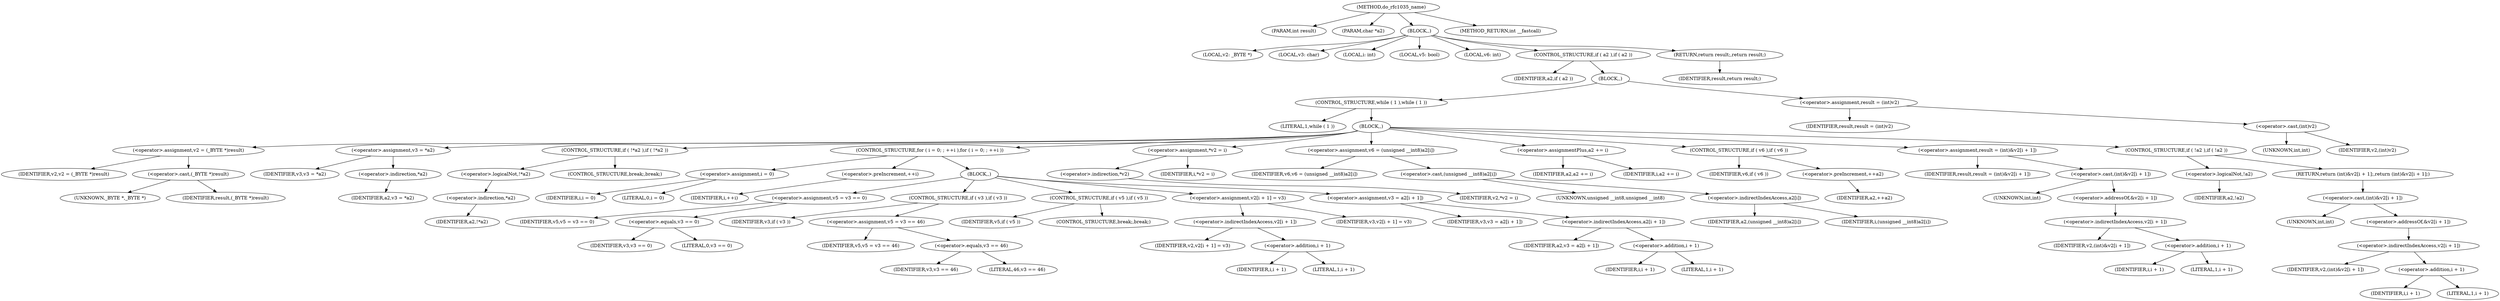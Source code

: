 digraph do_rfc1035_name {  
"1000106" [label = "(METHOD,do_rfc1035_name)" ]
"1000107" [label = "(PARAM,int result)" ]
"1000108" [label = "(PARAM,char *a2)" ]
"1000109" [label = "(BLOCK,,)" ]
"1000110" [label = "(LOCAL,v2: _BYTE *)" ]
"1000111" [label = "(LOCAL,v3: char)" ]
"1000112" [label = "(LOCAL,i: int)" ]
"1000113" [label = "(LOCAL,v5: bool)" ]
"1000114" [label = "(LOCAL,v6: int)" ]
"1000115" [label = "(CONTROL_STRUCTURE,if ( a2 ),if ( a2 ))" ]
"1000116" [label = "(IDENTIFIER,a2,if ( a2 ))" ]
"1000117" [label = "(BLOCK,,)" ]
"1000118" [label = "(CONTROL_STRUCTURE,while ( 1 ),while ( 1 ))" ]
"1000119" [label = "(LITERAL,1,while ( 1 ))" ]
"1000120" [label = "(BLOCK,,)" ]
"1000121" [label = "(<operator>.assignment,v2 = (_BYTE *)result)" ]
"1000122" [label = "(IDENTIFIER,v2,v2 = (_BYTE *)result)" ]
"1000123" [label = "(<operator>.cast,(_BYTE *)result)" ]
"1000124" [label = "(UNKNOWN,_BYTE *,_BYTE *)" ]
"1000125" [label = "(IDENTIFIER,result,(_BYTE *)result)" ]
"1000126" [label = "(<operator>.assignment,v3 = *a2)" ]
"1000127" [label = "(IDENTIFIER,v3,v3 = *a2)" ]
"1000128" [label = "(<operator>.indirection,*a2)" ]
"1000129" [label = "(IDENTIFIER,a2,v3 = *a2)" ]
"1000130" [label = "(CONTROL_STRUCTURE,if ( !*a2 ),if ( !*a2 ))" ]
"1000131" [label = "(<operator>.logicalNot,!*a2)" ]
"1000132" [label = "(<operator>.indirection,*a2)" ]
"1000133" [label = "(IDENTIFIER,a2,!*a2)" ]
"1000134" [label = "(CONTROL_STRUCTURE,break;,break;)" ]
"1000135" [label = "(CONTROL_STRUCTURE,for ( i = 0; ; ++i ),for ( i = 0; ; ++i ))" ]
"1000136" [label = "(<operator>.assignment,i = 0)" ]
"1000137" [label = "(IDENTIFIER,i,i = 0)" ]
"1000138" [label = "(LITERAL,0,i = 0)" ]
"1000139" [label = "(<operator>.preIncrement,++i)" ]
"1000140" [label = "(IDENTIFIER,i,++i)" ]
"1000141" [label = "(BLOCK,,)" ]
"1000142" [label = "(<operator>.assignment,v5 = v3 == 0)" ]
"1000143" [label = "(IDENTIFIER,v5,v5 = v3 == 0)" ]
"1000144" [label = "(<operator>.equals,v3 == 0)" ]
"1000145" [label = "(IDENTIFIER,v3,v3 == 0)" ]
"1000146" [label = "(LITERAL,0,v3 == 0)" ]
"1000147" [label = "(CONTROL_STRUCTURE,if ( v3 ),if ( v3 ))" ]
"1000148" [label = "(IDENTIFIER,v3,if ( v3 ))" ]
"1000149" [label = "(<operator>.assignment,v5 = v3 == 46)" ]
"1000150" [label = "(IDENTIFIER,v5,v5 = v3 == 46)" ]
"1000151" [label = "(<operator>.equals,v3 == 46)" ]
"1000152" [label = "(IDENTIFIER,v3,v3 == 46)" ]
"1000153" [label = "(LITERAL,46,v3 == 46)" ]
"1000154" [label = "(CONTROL_STRUCTURE,if ( v5 ),if ( v5 ))" ]
"1000155" [label = "(IDENTIFIER,v5,if ( v5 ))" ]
"1000156" [label = "(CONTROL_STRUCTURE,break;,break;)" ]
"1000157" [label = "(<operator>.assignment,v2[i + 1] = v3)" ]
"1000158" [label = "(<operator>.indirectIndexAccess,v2[i + 1])" ]
"1000159" [label = "(IDENTIFIER,v2,v2[i + 1] = v3)" ]
"1000160" [label = "(<operator>.addition,i + 1)" ]
"1000161" [label = "(IDENTIFIER,i,i + 1)" ]
"1000162" [label = "(LITERAL,1,i + 1)" ]
"1000163" [label = "(IDENTIFIER,v3,v2[i + 1] = v3)" ]
"1000164" [label = "(<operator>.assignment,v3 = a2[i + 1])" ]
"1000165" [label = "(IDENTIFIER,v3,v3 = a2[i + 1])" ]
"1000166" [label = "(<operator>.indirectIndexAccess,a2[i + 1])" ]
"1000167" [label = "(IDENTIFIER,a2,v3 = a2[i + 1])" ]
"1000168" [label = "(<operator>.addition,i + 1)" ]
"1000169" [label = "(IDENTIFIER,i,i + 1)" ]
"1000170" [label = "(LITERAL,1,i + 1)" ]
"1000171" [label = "(<operator>.assignment,*v2 = i)" ]
"1000172" [label = "(<operator>.indirection,*v2)" ]
"1000173" [label = "(IDENTIFIER,v2,*v2 = i)" ]
"1000174" [label = "(IDENTIFIER,i,*v2 = i)" ]
"1000175" [label = "(<operator>.assignment,v6 = (unsigned __int8)a2[i])" ]
"1000176" [label = "(IDENTIFIER,v6,v6 = (unsigned __int8)a2[i])" ]
"1000177" [label = "(<operator>.cast,(unsigned __int8)a2[i])" ]
"1000178" [label = "(UNKNOWN,unsigned __int8,unsigned __int8)" ]
"1000179" [label = "(<operator>.indirectIndexAccess,a2[i])" ]
"1000180" [label = "(IDENTIFIER,a2,(unsigned __int8)a2[i])" ]
"1000181" [label = "(IDENTIFIER,i,(unsigned __int8)a2[i])" ]
"1000182" [label = "(<operator>.assignmentPlus,a2 += i)" ]
"1000183" [label = "(IDENTIFIER,a2,a2 += i)" ]
"1000184" [label = "(IDENTIFIER,i,a2 += i)" ]
"1000185" [label = "(CONTROL_STRUCTURE,if ( v6 ),if ( v6 ))" ]
"1000186" [label = "(IDENTIFIER,v6,if ( v6 ))" ]
"1000187" [label = "(<operator>.preIncrement,++a2)" ]
"1000188" [label = "(IDENTIFIER,a2,++a2)" ]
"1000189" [label = "(<operator>.assignment,result = (int)&v2[i + 1])" ]
"1000190" [label = "(IDENTIFIER,result,result = (int)&v2[i + 1])" ]
"1000191" [label = "(<operator>.cast,(int)&v2[i + 1])" ]
"1000192" [label = "(UNKNOWN,int,int)" ]
"1000193" [label = "(<operator>.addressOf,&v2[i + 1])" ]
"1000194" [label = "(<operator>.indirectIndexAccess,v2[i + 1])" ]
"1000195" [label = "(IDENTIFIER,v2,(int)&v2[i + 1])" ]
"1000196" [label = "(<operator>.addition,i + 1)" ]
"1000197" [label = "(IDENTIFIER,i,i + 1)" ]
"1000198" [label = "(LITERAL,1,i + 1)" ]
"1000199" [label = "(CONTROL_STRUCTURE,if ( !a2 ),if ( !a2 ))" ]
"1000200" [label = "(<operator>.logicalNot,!a2)" ]
"1000201" [label = "(IDENTIFIER,a2,!a2)" ]
"1000202" [label = "(RETURN,return (int)&v2[i + 1];,return (int)&v2[i + 1];)" ]
"1000203" [label = "(<operator>.cast,(int)&v2[i + 1])" ]
"1000204" [label = "(UNKNOWN,int,int)" ]
"1000205" [label = "(<operator>.addressOf,&v2[i + 1])" ]
"1000206" [label = "(<operator>.indirectIndexAccess,v2[i + 1])" ]
"1000207" [label = "(IDENTIFIER,v2,(int)&v2[i + 1])" ]
"1000208" [label = "(<operator>.addition,i + 1)" ]
"1000209" [label = "(IDENTIFIER,i,i + 1)" ]
"1000210" [label = "(LITERAL,1,i + 1)" ]
"1000211" [label = "(<operator>.assignment,result = (int)v2)" ]
"1000212" [label = "(IDENTIFIER,result,result = (int)v2)" ]
"1000213" [label = "(<operator>.cast,(int)v2)" ]
"1000214" [label = "(UNKNOWN,int,int)" ]
"1000215" [label = "(IDENTIFIER,v2,(int)v2)" ]
"1000216" [label = "(RETURN,return result;,return result;)" ]
"1000217" [label = "(IDENTIFIER,result,return result;)" ]
"1000218" [label = "(METHOD_RETURN,int __fastcall)" ]
  "1000106" -> "1000107" 
  "1000106" -> "1000108" 
  "1000106" -> "1000109" 
  "1000106" -> "1000218" 
  "1000109" -> "1000110" 
  "1000109" -> "1000111" 
  "1000109" -> "1000112" 
  "1000109" -> "1000113" 
  "1000109" -> "1000114" 
  "1000109" -> "1000115" 
  "1000109" -> "1000216" 
  "1000115" -> "1000116" 
  "1000115" -> "1000117" 
  "1000117" -> "1000118" 
  "1000117" -> "1000211" 
  "1000118" -> "1000119" 
  "1000118" -> "1000120" 
  "1000120" -> "1000121" 
  "1000120" -> "1000126" 
  "1000120" -> "1000130" 
  "1000120" -> "1000135" 
  "1000120" -> "1000171" 
  "1000120" -> "1000175" 
  "1000120" -> "1000182" 
  "1000120" -> "1000185" 
  "1000120" -> "1000189" 
  "1000120" -> "1000199" 
  "1000121" -> "1000122" 
  "1000121" -> "1000123" 
  "1000123" -> "1000124" 
  "1000123" -> "1000125" 
  "1000126" -> "1000127" 
  "1000126" -> "1000128" 
  "1000128" -> "1000129" 
  "1000130" -> "1000131" 
  "1000130" -> "1000134" 
  "1000131" -> "1000132" 
  "1000132" -> "1000133" 
  "1000135" -> "1000136" 
  "1000135" -> "1000139" 
  "1000135" -> "1000141" 
  "1000136" -> "1000137" 
  "1000136" -> "1000138" 
  "1000139" -> "1000140" 
  "1000141" -> "1000142" 
  "1000141" -> "1000147" 
  "1000141" -> "1000154" 
  "1000141" -> "1000157" 
  "1000141" -> "1000164" 
  "1000142" -> "1000143" 
  "1000142" -> "1000144" 
  "1000144" -> "1000145" 
  "1000144" -> "1000146" 
  "1000147" -> "1000148" 
  "1000147" -> "1000149" 
  "1000149" -> "1000150" 
  "1000149" -> "1000151" 
  "1000151" -> "1000152" 
  "1000151" -> "1000153" 
  "1000154" -> "1000155" 
  "1000154" -> "1000156" 
  "1000157" -> "1000158" 
  "1000157" -> "1000163" 
  "1000158" -> "1000159" 
  "1000158" -> "1000160" 
  "1000160" -> "1000161" 
  "1000160" -> "1000162" 
  "1000164" -> "1000165" 
  "1000164" -> "1000166" 
  "1000166" -> "1000167" 
  "1000166" -> "1000168" 
  "1000168" -> "1000169" 
  "1000168" -> "1000170" 
  "1000171" -> "1000172" 
  "1000171" -> "1000174" 
  "1000172" -> "1000173" 
  "1000175" -> "1000176" 
  "1000175" -> "1000177" 
  "1000177" -> "1000178" 
  "1000177" -> "1000179" 
  "1000179" -> "1000180" 
  "1000179" -> "1000181" 
  "1000182" -> "1000183" 
  "1000182" -> "1000184" 
  "1000185" -> "1000186" 
  "1000185" -> "1000187" 
  "1000187" -> "1000188" 
  "1000189" -> "1000190" 
  "1000189" -> "1000191" 
  "1000191" -> "1000192" 
  "1000191" -> "1000193" 
  "1000193" -> "1000194" 
  "1000194" -> "1000195" 
  "1000194" -> "1000196" 
  "1000196" -> "1000197" 
  "1000196" -> "1000198" 
  "1000199" -> "1000200" 
  "1000199" -> "1000202" 
  "1000200" -> "1000201" 
  "1000202" -> "1000203" 
  "1000203" -> "1000204" 
  "1000203" -> "1000205" 
  "1000205" -> "1000206" 
  "1000206" -> "1000207" 
  "1000206" -> "1000208" 
  "1000208" -> "1000209" 
  "1000208" -> "1000210" 
  "1000211" -> "1000212" 
  "1000211" -> "1000213" 
  "1000213" -> "1000214" 
  "1000213" -> "1000215" 
  "1000216" -> "1000217" 
}
